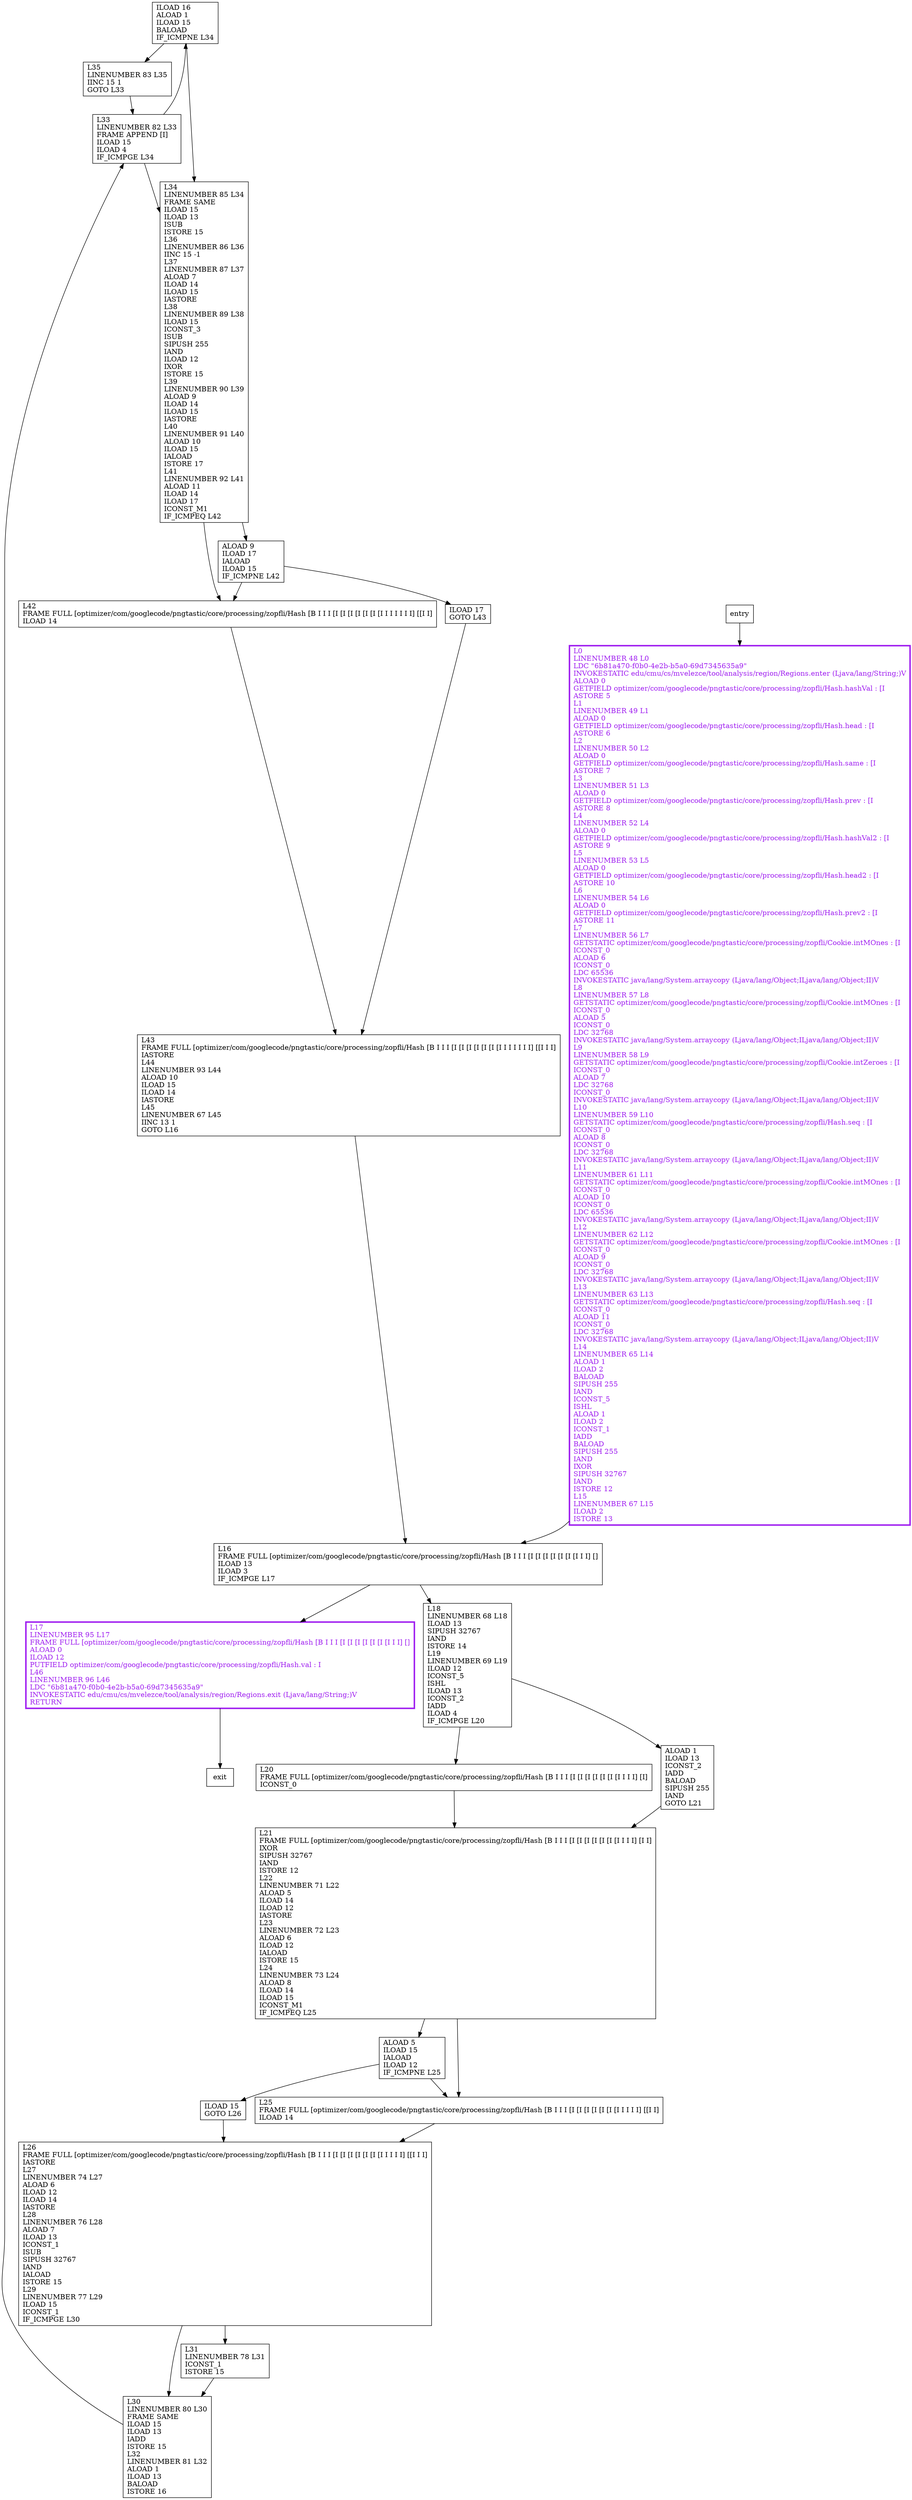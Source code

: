 digraph init {
node [shape=record];
1138845999 [label="ILOAD 16\lALOAD 1\lILOAD 15\lBALOAD\lIF_ICMPNE L34\l"];
730584984 [label="ALOAD 5\lILOAD 15\lIALOAD\lILOAD 12\lIF_ICMPNE L25\l"];
606740638 [label="L21\lFRAME FULL [optimizer/com/googlecode/pngtastic/core/processing/zopfli/Hash [B I I I [I [I [I [I [I [I [I I I I] [I I]\lIXOR\lSIPUSH 32767\lIAND\lISTORE 12\lL22\lLINENUMBER 71 L22\lALOAD 5\lILOAD 14\lILOAD 12\lIASTORE\lL23\lLINENUMBER 72 L23\lALOAD 6\lILOAD 12\lIALOAD\lISTORE 15\lL24\lLINENUMBER 73 L24\lALOAD 8\lILOAD 14\lILOAD 15\lICONST_M1\lIF_ICMPEQ L25\l"];
485237151 [label="L30\lLINENUMBER 80 L30\lFRAME SAME\lILOAD 15\lILOAD 13\lIADD\lISTORE 15\lL32\lLINENUMBER 81 L32\lALOAD 1\lILOAD 13\lBALOAD\lISTORE 16\l"];
668929853 [label="L33\lLINENUMBER 82 L33\lFRAME APPEND [I]\lILOAD 15\lILOAD 4\lIF_ICMPGE L34\l"];
1440939580 [label="L0\lLINENUMBER 48 L0\lLDC \"6b81a470-f0b0-4e2b-b5a0-69d7345635a9\"\lINVOKESTATIC edu/cmu/cs/mvelezce/tool/analysis/region/Regions.enter (Ljava/lang/String;)V\lALOAD 0\lGETFIELD optimizer/com/googlecode/pngtastic/core/processing/zopfli/Hash.hashVal : [I\lASTORE 5\lL1\lLINENUMBER 49 L1\lALOAD 0\lGETFIELD optimizer/com/googlecode/pngtastic/core/processing/zopfli/Hash.head : [I\lASTORE 6\lL2\lLINENUMBER 50 L2\lALOAD 0\lGETFIELD optimizer/com/googlecode/pngtastic/core/processing/zopfli/Hash.same : [I\lASTORE 7\lL3\lLINENUMBER 51 L3\lALOAD 0\lGETFIELD optimizer/com/googlecode/pngtastic/core/processing/zopfli/Hash.prev : [I\lASTORE 8\lL4\lLINENUMBER 52 L4\lALOAD 0\lGETFIELD optimizer/com/googlecode/pngtastic/core/processing/zopfli/Hash.hashVal2 : [I\lASTORE 9\lL5\lLINENUMBER 53 L5\lALOAD 0\lGETFIELD optimizer/com/googlecode/pngtastic/core/processing/zopfli/Hash.head2 : [I\lASTORE 10\lL6\lLINENUMBER 54 L6\lALOAD 0\lGETFIELD optimizer/com/googlecode/pngtastic/core/processing/zopfli/Hash.prev2 : [I\lASTORE 11\lL7\lLINENUMBER 56 L7\lGETSTATIC optimizer/com/googlecode/pngtastic/core/processing/zopfli/Cookie.intMOnes : [I\lICONST_0\lALOAD 6\lICONST_0\lLDC 65536\lINVOKESTATIC java/lang/System.arraycopy (Ljava/lang/Object;ILjava/lang/Object;II)V\lL8\lLINENUMBER 57 L8\lGETSTATIC optimizer/com/googlecode/pngtastic/core/processing/zopfli/Cookie.intMOnes : [I\lICONST_0\lALOAD 5\lICONST_0\lLDC 32768\lINVOKESTATIC java/lang/System.arraycopy (Ljava/lang/Object;ILjava/lang/Object;II)V\lL9\lLINENUMBER 58 L9\lGETSTATIC optimizer/com/googlecode/pngtastic/core/processing/zopfli/Cookie.intZeroes : [I\lICONST_0\lALOAD 7\lLDC 32768\lICONST_0\lINVOKESTATIC java/lang/System.arraycopy (Ljava/lang/Object;ILjava/lang/Object;II)V\lL10\lLINENUMBER 59 L10\lGETSTATIC optimizer/com/googlecode/pngtastic/core/processing/zopfli/Hash.seq : [I\lICONST_0\lALOAD 8\lICONST_0\lLDC 32768\lINVOKESTATIC java/lang/System.arraycopy (Ljava/lang/Object;ILjava/lang/Object;II)V\lL11\lLINENUMBER 61 L11\lGETSTATIC optimizer/com/googlecode/pngtastic/core/processing/zopfli/Cookie.intMOnes : [I\lICONST_0\lALOAD 10\lICONST_0\lLDC 65536\lINVOKESTATIC java/lang/System.arraycopy (Ljava/lang/Object;ILjava/lang/Object;II)V\lL12\lLINENUMBER 62 L12\lGETSTATIC optimizer/com/googlecode/pngtastic/core/processing/zopfli/Cookie.intMOnes : [I\lICONST_0\lALOAD 9\lICONST_0\lLDC 32768\lINVOKESTATIC java/lang/System.arraycopy (Ljava/lang/Object;ILjava/lang/Object;II)V\lL13\lLINENUMBER 63 L13\lGETSTATIC optimizer/com/googlecode/pngtastic/core/processing/zopfli/Hash.seq : [I\lICONST_0\lALOAD 11\lICONST_0\lLDC 32768\lINVOKESTATIC java/lang/System.arraycopy (Ljava/lang/Object;ILjava/lang/Object;II)V\lL14\lLINENUMBER 65 L14\lALOAD 1\lILOAD 2\lBALOAD\lSIPUSH 255\lIAND\lICONST_5\lISHL\lALOAD 1\lILOAD 2\lICONST_1\lIADD\lBALOAD\lSIPUSH 255\lIAND\lIXOR\lSIPUSH 32767\lIAND\lISTORE 12\lL15\lLINENUMBER 67 L15\lILOAD 2\lISTORE 13\l"];
1172417096 [label="L17\lLINENUMBER 95 L17\lFRAME FULL [optimizer/com/googlecode/pngtastic/core/processing/zopfli/Hash [B I I I [I [I [I [I [I [I [I I I] []\lALOAD 0\lILOAD 12\lPUTFIELD optimizer/com/googlecode/pngtastic/core/processing/zopfli/Hash.val : I\lL46\lLINENUMBER 96 L46\lLDC \"6b81a470-f0b0-4e2b-b5a0-69d7345635a9\"\lINVOKESTATIC edu/cmu/cs/mvelezce/tool/analysis/region/Regions.exit (Ljava/lang/String;)V\lRETURN\l"];
1048332309 [label="L35\lLINENUMBER 83 L35\lIINC 15 1\lGOTO L33\l"];
204844842 [label="L42\lFRAME FULL [optimizer/com/googlecode/pngtastic/core/processing/zopfli/Hash [B I I I [I [I [I [I [I [I [I I I I I I I] [[I I]\lILOAD 14\l"];
1764622989 [label="L31\lLINENUMBER 78 L31\lICONST_1\lISTORE 15\l"];
1276666395 [label="ILOAD 15\lGOTO L26\l"];
1714007305 [label="L34\lLINENUMBER 85 L34\lFRAME SAME\lILOAD 15\lILOAD 13\lISUB\lISTORE 15\lL36\lLINENUMBER 86 L36\lIINC 15 -1\lL37\lLINENUMBER 87 L37\lALOAD 7\lILOAD 14\lILOAD 15\lIASTORE\lL38\lLINENUMBER 89 L38\lILOAD 15\lICONST_3\lISUB\lSIPUSH 255\lIAND\lILOAD 12\lIXOR\lISTORE 15\lL39\lLINENUMBER 90 L39\lALOAD 9\lILOAD 14\lILOAD 15\lIASTORE\lL40\lLINENUMBER 91 L40\lALOAD 10\lILOAD 15\lIALOAD\lISTORE 17\lL41\lLINENUMBER 92 L41\lALOAD 11\lILOAD 14\lILOAD 17\lICONST_M1\lIF_ICMPEQ L42\l"];
780172372 [label="L20\lFRAME FULL [optimizer/com/googlecode/pngtastic/core/processing/zopfli/Hash [B I I I [I [I [I [I [I [I [I I I I] [I]\lICONST_0\l"];
1825662118 [label="ALOAD 1\lILOAD 13\lICONST_2\lIADD\lBALOAD\lSIPUSH 255\lIAND\lGOTO L21\l"];
406180845 [label="ILOAD 17\lGOTO L43\l"];
1196200241 [label="L43\lFRAME FULL [optimizer/com/googlecode/pngtastic/core/processing/zopfli/Hash [B I I I [I [I [I [I [I [I [I I I I I I I] [[I I I]\lIASTORE\lL44\lLINENUMBER 93 L44\lALOAD 10\lILOAD 15\lILOAD 14\lIASTORE\lL45\lLINENUMBER 67 L45\lIINC 13 1\lGOTO L16\l"];
1146423186 [label="ALOAD 9\lILOAD 17\lIALOAD\lILOAD 15\lIF_ICMPNE L42\l"];
105146840 [label="L25\lFRAME FULL [optimizer/com/googlecode/pngtastic/core/processing/zopfli/Hash [B I I I [I [I [I [I [I [I [I I I I I] [[I I]\lILOAD 14\l"];
314966354 [label="L18\lLINENUMBER 68 L18\lILOAD 13\lSIPUSH 32767\lIAND\lISTORE 14\lL19\lLINENUMBER 69 L19\lILOAD 12\lICONST_5\lISHL\lILOAD 13\lICONST_2\lIADD\lILOAD 4\lIF_ICMPGE L20\l"];
969115094 [label="L26\lFRAME FULL [optimizer/com/googlecode/pngtastic/core/processing/zopfli/Hash [B I I I [I [I [I [I [I [I [I I I I I] [[I I I]\lIASTORE\lL27\lLINENUMBER 74 L27\lALOAD 6\lILOAD 12\lILOAD 14\lIASTORE\lL28\lLINENUMBER 76 L28\lALOAD 7\lILOAD 13\lICONST_1\lISUB\lSIPUSH 32767\lIAND\lIALOAD\lISTORE 15\lL29\lLINENUMBER 77 L29\lILOAD 15\lICONST_1\lIF_ICMPGE L30\l"];
1713453581 [label="L16\lFRAME FULL [optimizer/com/googlecode/pngtastic/core/processing/zopfli/Hash [B I I I [I [I [I [I [I [I [I I I] []\lILOAD 13\lILOAD 3\lIF_ICMPGE L17\l"];
entry;
exit;
1138845999 -> 1048332309;
1138845999 -> 1714007305;
730584984 -> 105146840;
730584984 -> 1276666395;
606740638 -> 730584984;
606740638 -> 105146840;
485237151 -> 668929853;
668929853 -> 1138845999;
668929853 -> 1714007305;
1440939580 -> 1713453581;
1172417096 -> exit;
1048332309 -> 668929853;
204844842 -> 1196200241;
1764622989 -> 485237151;
1276666395 -> 969115094;
1714007305 -> 1146423186;
1714007305 -> 204844842;
780172372 -> 606740638;
entry -> 1440939580;
1825662118 -> 606740638;
406180845 -> 1196200241;
1196200241 -> 1713453581;
1146423186 -> 406180845;
1146423186 -> 204844842;
105146840 -> 969115094;
314966354 -> 1825662118;
314966354 -> 780172372;
969115094 -> 485237151;
969115094 -> 1764622989;
1713453581 -> 1172417096;
1713453581 -> 314966354;
1440939580[fontcolor="purple", penwidth=3, color="purple"];
1172417096[fontcolor="purple", penwidth=3, color="purple"];
}
